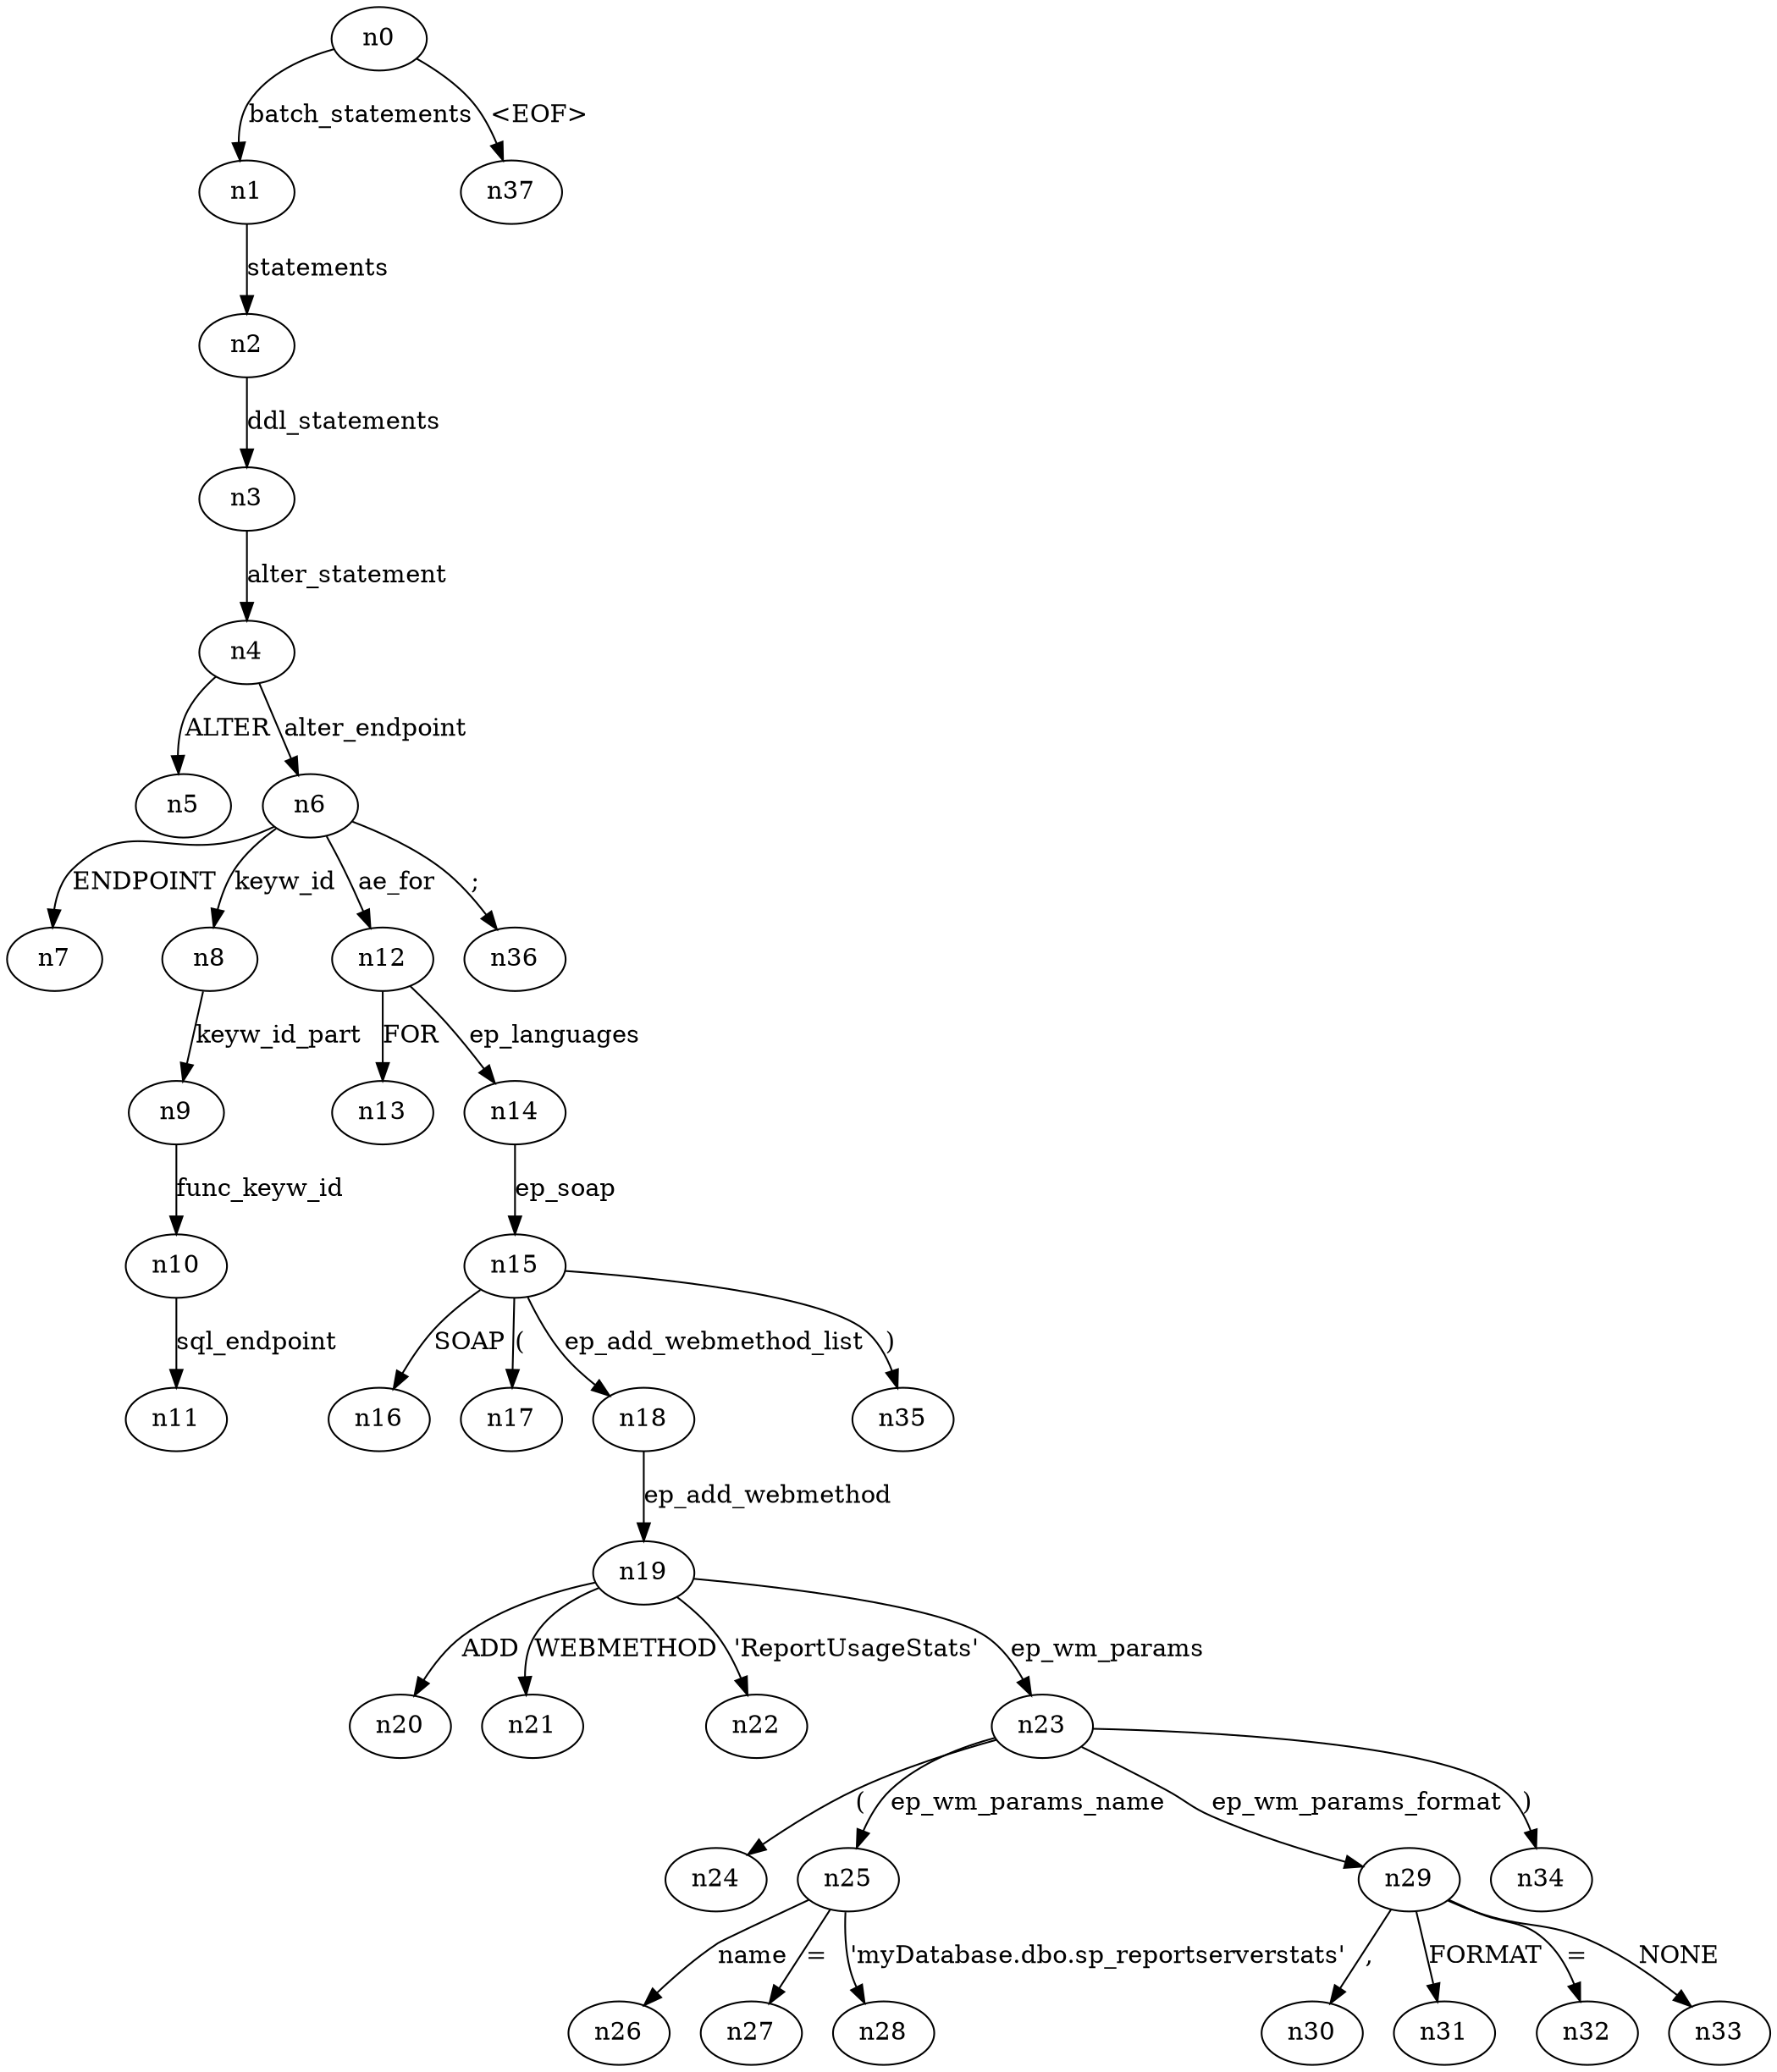 digraph ParseTree {
  n0 -> n1 [label="batch_statements"];
  n1 -> n2 [label="statements"];
  n2 -> n3 [label="ddl_statements"];
  n3 -> n4 [label="alter_statement"];
  n4 -> n5 [label="ALTER"];
  n4 -> n6 [label="alter_endpoint"];
  n6 -> n7 [label="ENDPOINT"];
  n6 -> n8 [label="keyw_id"];
  n8 -> n9 [label="keyw_id_part"];
  n9 -> n10 [label="func_keyw_id"];
  n10 -> n11 [label="sql_endpoint"];
  n6 -> n12 [label="ae_for"];
  n12 -> n13 [label="FOR"];
  n12 -> n14 [label="ep_languages"];
  n14 -> n15 [label="ep_soap"];
  n15 -> n16 [label="SOAP"];
  n15 -> n17 [label="("];
  n15 -> n18 [label="ep_add_webmethod_list"];
  n18 -> n19 [label="ep_add_webmethod"];
  n19 -> n20 [label="ADD"];
  n19 -> n21 [label="WEBMETHOD"];
  n19 -> n22 [label="'ReportUsageStats'"];
  n19 -> n23 [label="ep_wm_params"];
  n23 -> n24 [label="("];
  n23 -> n25 [label="ep_wm_params_name"];
  n25 -> n26 [label="name"];
  n25 -> n27 [label="="];
  n25 -> n28 [label="'myDatabase.dbo.sp_reportserverstats'"];
  n23 -> n29 [label="ep_wm_params_format"];
  n29 -> n30 [label=","];
  n29 -> n31 [label="FORMAT"];
  n29 -> n32 [label="="];
  n29 -> n33 [label="NONE"];
  n23 -> n34 [label=")"];
  n15 -> n35 [label=")"];
  n6 -> n36 [label=";"];
  n0 -> n37 [label="<EOF>"];
}